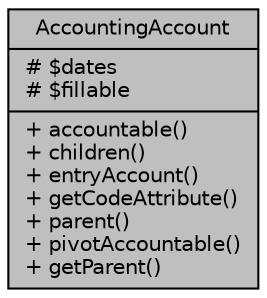 digraph "AccountingAccount"
{
 // LATEX_PDF_SIZE
  bgcolor="transparent";
  edge [fontname="Helvetica",fontsize="10",labelfontname="Helvetica",labelfontsize="10"];
  node [fontname="Helvetica",fontsize="10",shape=record];
  Node1 [label="{AccountingAccount\n|# $dates\l# $fillable\l|+ accountable()\l+ children()\l+ entryAccount()\l+ getCodeAttribute()\l+ parent()\l+ pivotAccountable()\l+ getParent()\l}",height=0.2,width=0.4,color="black", fillcolor="grey75", style="filled", fontcolor="black",tooltip="Datos de cuentas del Clasificador Patrimoniales."];
}

